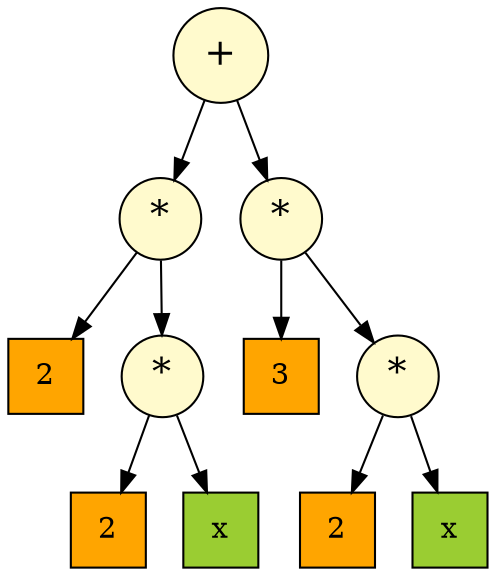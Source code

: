 digraph dump
{
node [style = filled]
	node0x559c7b700ef0 [shape = "circle" label = "+", fillcolor = "#fffacd", fontsize = 18]
	node0x559c7b701220 [shape = "circle" label = "*", fillcolor = "#fffacd", fontsize = 18]
	node0x559c7b700a30 [shape = "square" label = "2", fillcolor = "#ffa500"]
	node0x559c7b701220 -> node0x559c7b700a30
	node0x559c7b7011e0 [shape = "circle" label = "*", fillcolor = "#fffacd", fontsize = 18]
	node0x559c7b7009f0 [shape = "square" label = "2", fillcolor = "#ffa500"]
	node0x559c7b7011e0 -> node0x559c7b7009f0
	node0x559c7b7011a0 [shape = "square" label = "x", fillcolor = "#9acd32"]
	node0x559c7b7011e0 -> node0x559c7b7011a0
	node0x559c7b701220 -> node0x559c7b7011e0
	node0x559c7b700ef0 -> node0x559c7b701220
	node0x559c7b700cf0 [shape = "circle" label = "*", fillcolor = "#fffacd", fontsize = 18]
	node0x559c7b700df0 [shape = "square" label = "3", fillcolor = "#ffa500"]
	node0x559c7b700cf0 -> node0x559c7b700df0
	node0x559c7b700d30 [shape = "circle" label = "*", fillcolor = "#fffacd", fontsize = 18]
	node0x559c7b700db0 [shape = "square" label = "2", fillcolor = "#ffa500"]
	node0x559c7b700d30 -> node0x559c7b700db0
	node0x559c7b700bf0 [shape = "square" label = "x", fillcolor = "#9acd32"]
	node0x559c7b700d30 -> node0x559c7b700bf0
	node0x559c7b700cf0 -> node0x559c7b700d30
	node0x559c7b700ef0 -> node0x559c7b700cf0

}
